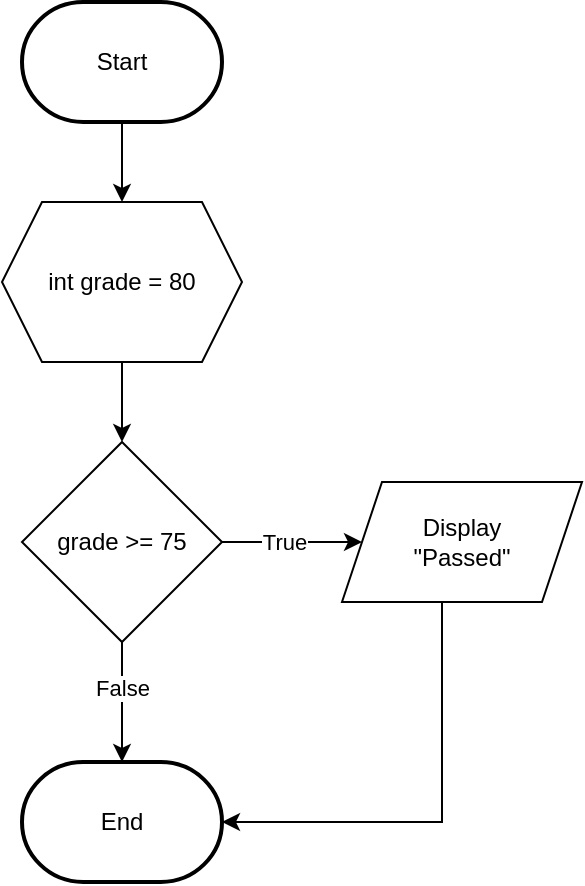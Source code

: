 <mxfile version="24.8.3" pages="6">
  <diagram id="C5RBs43oDa-KdzZeNtuy" name="If">
    <mxGraphModel dx="1009" dy="547" grid="1" gridSize="10" guides="1" tooltips="1" connect="1" arrows="1" fold="1" page="1" pageScale="1" pageWidth="827" pageHeight="1169" math="0" shadow="0">
      <root>
        <mxCell id="WIyWlLk6GJQsqaUBKTNV-0" />
        <mxCell id="WIyWlLk6GJQsqaUBKTNV-1" parent="WIyWlLk6GJQsqaUBKTNV-0" />
        <mxCell id="U6u_kDi3AGG093OxEGTw-5" style="edgeStyle=orthogonalEdgeStyle;rounded=0;orthogonalLoop=1;jettySize=auto;html=1;entryX=0.5;entryY=0;entryDx=0;entryDy=0;" parent="WIyWlLk6GJQsqaUBKTNV-1" source="U6u_kDi3AGG093OxEGTw-2" target="U6u_kDi3AGG093OxEGTw-4" edge="1">
          <mxGeometry relative="1" as="geometry" />
        </mxCell>
        <mxCell id="U6u_kDi3AGG093OxEGTw-2" value="Start" style="strokeWidth=2;html=1;shape=mxgraph.flowchart.terminator;whiteSpace=wrap;" parent="WIyWlLk6GJQsqaUBKTNV-1" vertex="1">
          <mxGeometry x="150" y="190" width="100" height="60" as="geometry" />
        </mxCell>
        <mxCell id="U6u_kDi3AGG093OxEGTw-3" value="End" style="strokeWidth=2;html=1;shape=mxgraph.flowchart.terminator;whiteSpace=wrap;" parent="WIyWlLk6GJQsqaUBKTNV-1" vertex="1">
          <mxGeometry x="150" y="570" width="100" height="60" as="geometry" />
        </mxCell>
        <mxCell id="U6u_kDi3AGG093OxEGTw-7" style="edgeStyle=orthogonalEdgeStyle;rounded=0;orthogonalLoop=1;jettySize=auto;html=1;entryX=0.5;entryY=0;entryDx=0;entryDy=0;" parent="WIyWlLk6GJQsqaUBKTNV-1" source="U6u_kDi3AGG093OxEGTw-4" target="U6u_kDi3AGG093OxEGTw-6" edge="1">
          <mxGeometry relative="1" as="geometry" />
        </mxCell>
        <mxCell id="U6u_kDi3AGG093OxEGTw-4" value="int grade = 80" style="shape=hexagon;perimeter=hexagonPerimeter2;whiteSpace=wrap;html=1;fixedSize=1;" parent="WIyWlLk6GJQsqaUBKTNV-1" vertex="1">
          <mxGeometry x="140" y="290" width="120" height="80" as="geometry" />
        </mxCell>
        <mxCell id="U6u_kDi3AGG093OxEGTw-10" style="edgeStyle=orthogonalEdgeStyle;rounded=0;orthogonalLoop=1;jettySize=auto;html=1;" parent="WIyWlLk6GJQsqaUBKTNV-1" source="U6u_kDi3AGG093OxEGTw-6" target="U6u_kDi3AGG093OxEGTw-9" edge="1">
          <mxGeometry relative="1" as="geometry" />
        </mxCell>
        <mxCell id="rRDlKW93r1YTpkSukqt8-1" value="True" style="edgeLabel;html=1;align=center;verticalAlign=middle;resizable=0;points=[];" parent="U6u_kDi3AGG093OxEGTw-10" vertex="1" connectable="0">
          <mxGeometry x="-0.134" relative="1" as="geometry">
            <mxPoint as="offset" />
          </mxGeometry>
        </mxCell>
        <mxCell id="U6u_kDi3AGG093OxEGTw-6" value="grade &amp;gt;= 75" style="rhombus;whiteSpace=wrap;html=1;" parent="WIyWlLk6GJQsqaUBKTNV-1" vertex="1">
          <mxGeometry x="150" y="410" width="100" height="100" as="geometry" />
        </mxCell>
        <mxCell id="U6u_kDi3AGG093OxEGTw-8" style="edgeStyle=orthogonalEdgeStyle;rounded=0;orthogonalLoop=1;jettySize=auto;html=1;entryX=0.5;entryY=0;entryDx=0;entryDy=0;entryPerimeter=0;" parent="WIyWlLk6GJQsqaUBKTNV-1" source="U6u_kDi3AGG093OxEGTw-6" target="U6u_kDi3AGG093OxEGTw-3" edge="1">
          <mxGeometry relative="1" as="geometry" />
        </mxCell>
        <mxCell id="rRDlKW93r1YTpkSukqt8-2" value="False" style="edgeLabel;html=1;align=center;verticalAlign=middle;resizable=0;points=[];" parent="U6u_kDi3AGG093OxEGTw-8" vertex="1" connectable="0">
          <mxGeometry x="-0.243" relative="1" as="geometry">
            <mxPoint as="offset" />
          </mxGeometry>
        </mxCell>
        <mxCell id="U6u_kDi3AGG093OxEGTw-9" value="Display&lt;div&gt;&quot;Passed&quot;&lt;/div&gt;" style="shape=parallelogram;perimeter=parallelogramPerimeter;whiteSpace=wrap;html=1;fixedSize=1;" parent="WIyWlLk6GJQsqaUBKTNV-1" vertex="1">
          <mxGeometry x="310" y="430" width="120" height="60" as="geometry" />
        </mxCell>
        <mxCell id="U6u_kDi3AGG093OxEGTw-11" style="edgeStyle=orthogonalEdgeStyle;rounded=0;orthogonalLoop=1;jettySize=auto;html=1;entryX=1;entryY=0.5;entryDx=0;entryDy=0;entryPerimeter=0;" parent="WIyWlLk6GJQsqaUBKTNV-1" source="U6u_kDi3AGG093OxEGTw-9" target="U6u_kDi3AGG093OxEGTw-3" edge="1">
          <mxGeometry relative="1" as="geometry">
            <Array as="points">
              <mxPoint x="360" y="600" />
            </Array>
          </mxGeometry>
        </mxCell>
      </root>
    </mxGraphModel>
  </diagram>
  <diagram name="If Else" id="wgRW3ykwmBNnsoXeUPCp">
    <mxGraphModel dx="1009" dy="547" grid="1" gridSize="10" guides="1" tooltips="1" connect="1" arrows="1" fold="1" page="1" pageScale="1" pageWidth="827" pageHeight="1169" math="0" shadow="0">
      <root>
        <mxCell id="HP0GB9q9wchO6ULZUXLa-0" />
        <mxCell id="HP0GB9q9wchO6ULZUXLa-1" parent="HP0GB9q9wchO6ULZUXLa-0" />
        <mxCell id="HP0GB9q9wchO6ULZUXLa-2" style="edgeStyle=orthogonalEdgeStyle;rounded=0;orthogonalLoop=1;jettySize=auto;html=1;entryX=0.5;entryY=0;entryDx=0;entryDy=0;" parent="HP0GB9q9wchO6ULZUXLa-1" source="HP0GB9q9wchO6ULZUXLa-3" target="HP0GB9q9wchO6ULZUXLa-6" edge="1">
          <mxGeometry relative="1" as="geometry" />
        </mxCell>
        <mxCell id="HP0GB9q9wchO6ULZUXLa-3" value="Start" style="strokeWidth=2;html=1;shape=mxgraph.flowchart.terminator;whiteSpace=wrap;" parent="HP0GB9q9wchO6ULZUXLa-1" vertex="1">
          <mxGeometry x="150" y="190" width="100" height="60" as="geometry" />
        </mxCell>
        <mxCell id="HP0GB9q9wchO6ULZUXLa-4" value="End" style="strokeWidth=2;html=1;shape=mxgraph.flowchart.terminator;whiteSpace=wrap;" parent="HP0GB9q9wchO6ULZUXLa-1" vertex="1">
          <mxGeometry x="150" y="670" width="100" height="60" as="geometry" />
        </mxCell>
        <mxCell id="HP0GB9q9wchO6ULZUXLa-5" style="edgeStyle=orthogonalEdgeStyle;rounded=0;orthogonalLoop=1;jettySize=auto;html=1;entryX=0.5;entryY=0;entryDx=0;entryDy=0;" parent="HP0GB9q9wchO6ULZUXLa-1" source="HP0GB9q9wchO6ULZUXLa-6" target="HP0GB9q9wchO6ULZUXLa-8" edge="1">
          <mxGeometry relative="1" as="geometry" />
        </mxCell>
        <mxCell id="HP0GB9q9wchO6ULZUXLa-6" value="int grade = 80" style="shape=hexagon;perimeter=hexagonPerimeter2;whiteSpace=wrap;html=1;fixedSize=1;" parent="HP0GB9q9wchO6ULZUXLa-1" vertex="1">
          <mxGeometry x="140" y="290" width="120" height="80" as="geometry" />
        </mxCell>
        <mxCell id="HP0GB9q9wchO6ULZUXLa-7" style="edgeStyle=orthogonalEdgeStyle;rounded=0;orthogonalLoop=1;jettySize=auto;html=1;" parent="HP0GB9q9wchO6ULZUXLa-1" source="HP0GB9q9wchO6ULZUXLa-8" target="HP0GB9q9wchO6ULZUXLa-10" edge="1">
          <mxGeometry relative="1" as="geometry" />
        </mxCell>
        <mxCell id="XoKDj_YRl34KRhVriMOj-1" value="True" style="edgeLabel;html=1;align=center;verticalAlign=middle;resizable=0;points=[];" parent="HP0GB9q9wchO6ULZUXLa-7" vertex="1" connectable="0">
          <mxGeometry x="-0.138" relative="1" as="geometry">
            <mxPoint as="offset" />
          </mxGeometry>
        </mxCell>
        <mxCell id="HP0GB9q9wchO6ULZUXLa-8" value="grade &amp;gt;= 75" style="rhombus;whiteSpace=wrap;html=1;" parent="HP0GB9q9wchO6ULZUXLa-1" vertex="1">
          <mxGeometry x="150" y="410" width="100" height="100" as="geometry" />
        </mxCell>
        <mxCell id="HP0GB9q9wchO6ULZUXLa-9" style="edgeStyle=orthogonalEdgeStyle;rounded=0;orthogonalLoop=1;jettySize=auto;html=1;entryX=0.5;entryY=0;entryDx=0;entryDy=0;" parent="HP0GB9q9wchO6ULZUXLa-1" source="HP0GB9q9wchO6ULZUXLa-8" target="XoKDj_YRl34KRhVriMOj-3" edge="1">
          <mxGeometry relative="1" as="geometry" />
        </mxCell>
        <mxCell id="YyR-W1f64u2cbG6BlVA1-0" value="False" style="edgeLabel;html=1;align=center;verticalAlign=middle;resizable=0;points=[];" parent="HP0GB9q9wchO6ULZUXLa-9" vertex="1" connectable="0">
          <mxGeometry x="-0.208" relative="1" as="geometry">
            <mxPoint as="offset" />
          </mxGeometry>
        </mxCell>
        <mxCell id="HP0GB9q9wchO6ULZUXLa-10" value="Display&lt;div&gt;&quot;Passed&quot;&lt;/div&gt;" style="shape=parallelogram;perimeter=parallelogramPerimeter;whiteSpace=wrap;html=1;fixedSize=1;" parent="HP0GB9q9wchO6ULZUXLa-1" vertex="1">
          <mxGeometry x="310" y="430" width="120" height="60" as="geometry" />
        </mxCell>
        <mxCell id="HP0GB9q9wchO6ULZUXLa-11" style="edgeStyle=orthogonalEdgeStyle;rounded=0;orthogonalLoop=1;jettySize=auto;html=1;entryX=1;entryY=0.5;entryDx=0;entryDy=0;entryPerimeter=0;" parent="HP0GB9q9wchO6ULZUXLa-1" source="HP0GB9q9wchO6ULZUXLa-10" target="HP0GB9q9wchO6ULZUXLa-4" edge="1">
          <mxGeometry relative="1" as="geometry">
            <Array as="points">
              <mxPoint x="360" y="700" />
            </Array>
          </mxGeometry>
        </mxCell>
        <mxCell id="XoKDj_YRl34KRhVriMOj-3" value="Display&lt;div&gt;&quot;Failed&quot;&lt;/div&gt;" style="shape=parallelogram;perimeter=parallelogramPerimeter;whiteSpace=wrap;html=1;fixedSize=1;" parent="HP0GB9q9wchO6ULZUXLa-1" vertex="1">
          <mxGeometry x="140" y="570" width="120" height="60" as="geometry" />
        </mxCell>
        <mxCell id="YyR-W1f64u2cbG6BlVA1-1" style="edgeStyle=orthogonalEdgeStyle;rounded=0;orthogonalLoop=1;jettySize=auto;html=1;entryX=0.5;entryY=0;entryDx=0;entryDy=0;entryPerimeter=0;" parent="HP0GB9q9wchO6ULZUXLa-1" source="XoKDj_YRl34KRhVriMOj-3" target="HP0GB9q9wchO6ULZUXLa-4" edge="1">
          <mxGeometry relative="1" as="geometry" />
        </mxCell>
      </root>
    </mxGraphModel>
  </diagram>
  <diagram name="Switch" id="S04WwmKPU7ko810WiV1u">
    <mxGraphModel dx="1009" dy="547" grid="1" gridSize="10" guides="1" tooltips="1" connect="1" arrows="1" fold="1" page="1" pageScale="1" pageWidth="827" pageHeight="1169" math="0" shadow="0">
      <root>
        <mxCell id="uFm7R1hayecepRXZf3FI-0" />
        <mxCell id="uFm7R1hayecepRXZf3FI-1" parent="uFm7R1hayecepRXZf3FI-0" />
        <mxCell id="uFm7R1hayecepRXZf3FI-2" style="edgeStyle=orthogonalEdgeStyle;rounded=0;orthogonalLoop=1;jettySize=auto;html=1;entryX=0.5;entryY=0;entryDx=0;entryDy=0;" parent="uFm7R1hayecepRXZf3FI-1" source="uFm7R1hayecepRXZf3FI-3" target="uFm7R1hayecepRXZf3FI-6" edge="1">
          <mxGeometry relative="1" as="geometry" />
        </mxCell>
        <mxCell id="uFm7R1hayecepRXZf3FI-3" value="Start" style="strokeWidth=2;html=1;shape=mxgraph.flowchart.terminator;whiteSpace=wrap;" parent="uFm7R1hayecepRXZf3FI-1" vertex="1">
          <mxGeometry x="150" y="190" width="100" height="60" as="geometry" />
        </mxCell>
        <mxCell id="uFm7R1hayecepRXZf3FI-4" value="End" style="strokeWidth=2;html=1;shape=mxgraph.flowchart.terminator;whiteSpace=wrap;" parent="uFm7R1hayecepRXZf3FI-1" vertex="1">
          <mxGeometry x="150" y="830" width="100" height="60" as="geometry" />
        </mxCell>
        <mxCell id="uFm7R1hayecepRXZf3FI-5" style="edgeStyle=orthogonalEdgeStyle;rounded=0;orthogonalLoop=1;jettySize=auto;html=1;entryX=0.5;entryY=0;entryDx=0;entryDy=0;" parent="uFm7R1hayecepRXZf3FI-1" source="uFm7R1hayecepRXZf3FI-6" target="uFm7R1hayecepRXZf3FI-8" edge="1">
          <mxGeometry relative="1" as="geometry" />
        </mxCell>
        <mxCell id="uFm7R1hayecepRXZf3FI-6" value="int grade" style="shape=hexagon;perimeter=hexagonPerimeter2;whiteSpace=wrap;html=1;fixedSize=1;" parent="uFm7R1hayecepRXZf3FI-1" vertex="1">
          <mxGeometry x="140" y="290" width="120" height="80" as="geometry" />
        </mxCell>
        <mxCell id="uFm7R1hayecepRXZf3FI-7" style="edgeStyle=orthogonalEdgeStyle;rounded=0;orthogonalLoop=1;jettySize=auto;html=1;" parent="uFm7R1hayecepRXZf3FI-1" source="uFm7R1hayecepRXZf3FI-8" target="uFm7R1hayecepRXZf3FI-10" edge="1">
          <mxGeometry relative="1" as="geometry" />
        </mxCell>
        <mxCell id="S2YscIBGtdLN4zWIDV8S-4" value="True" style="edgeLabel;html=1;align=center;verticalAlign=middle;resizable=0;points=[];" parent="uFm7R1hayecepRXZf3FI-7" vertex="1" connectable="0">
          <mxGeometry x="-0.076" relative="1" as="geometry">
            <mxPoint as="offset" />
          </mxGeometry>
        </mxCell>
        <mxCell id="uFm7R1hayecepRXZf3FI-8" value="case 1" style="rhombus;whiteSpace=wrap;html=1;" parent="uFm7R1hayecepRXZf3FI-1" vertex="1">
          <mxGeometry x="150" y="410" width="100" height="100" as="geometry" />
        </mxCell>
        <mxCell id="uFm7R1hayecepRXZf3FI-9" style="edgeStyle=orthogonalEdgeStyle;rounded=0;orthogonalLoop=1;jettySize=auto;html=1;entryX=0.5;entryY=0;entryDx=0;entryDy=0;" parent="uFm7R1hayecepRXZf3FI-1" source="uFm7R1hayecepRXZf3FI-8" target="I5yKDLQ5YA2egcF0Fvhx-0" edge="1">
          <mxGeometry relative="1" as="geometry" />
        </mxCell>
        <mxCell id="S2YscIBGtdLN4zWIDV8S-6" value="False" style="edgeLabel;html=1;align=center;verticalAlign=middle;resizable=0;points=[];" parent="uFm7R1hayecepRXZf3FI-9" vertex="1" connectable="0">
          <mxGeometry x="-0.165" relative="1" as="geometry">
            <mxPoint as="offset" />
          </mxGeometry>
        </mxCell>
        <mxCell id="uFm7R1hayecepRXZf3FI-10" value="Display&lt;div&gt;&quot;Passed&quot;&lt;/div&gt;" style="shape=parallelogram;perimeter=parallelogramPerimeter;whiteSpace=wrap;html=1;fixedSize=1;" parent="uFm7R1hayecepRXZf3FI-1" vertex="1">
          <mxGeometry x="310" y="430" width="120" height="60" as="geometry" />
        </mxCell>
        <mxCell id="uFm7R1hayecepRXZf3FI-11" style="edgeStyle=orthogonalEdgeStyle;rounded=0;orthogonalLoop=1;jettySize=auto;html=1;entryX=1;entryY=0.5;entryDx=0;entryDy=0;entryPerimeter=0;exitX=1;exitY=0.5;exitDx=0;exitDy=0;" parent="uFm7R1hayecepRXZf3FI-1" source="uFm7R1hayecepRXZf3FI-10" target="uFm7R1hayecepRXZf3FI-4" edge="1">
          <mxGeometry relative="1" as="geometry">
            <Array as="points">
              <mxPoint x="480" y="460" />
              <mxPoint x="480" y="860" />
            </Array>
            <mxPoint x="390" y="520" as="sourcePoint" />
          </mxGeometry>
        </mxCell>
        <mxCell id="I5yKDLQ5YA2egcF0Fvhx-6" style="edgeStyle=orthogonalEdgeStyle;rounded=0;orthogonalLoop=1;jettySize=auto;html=1;entryX=0.5;entryY=0;entryDx=0;entryDy=0;" parent="uFm7R1hayecepRXZf3FI-1" source="I5yKDLQ5YA2egcF0Fvhx-0" target="I5yKDLQ5YA2egcF0Fvhx-5" edge="1">
          <mxGeometry relative="1" as="geometry" />
        </mxCell>
        <mxCell id="S2YscIBGtdLN4zWIDV8S-8" value="False" style="edgeLabel;html=1;align=center;verticalAlign=middle;resizable=0;points=[];" parent="I5yKDLQ5YA2egcF0Fvhx-6" vertex="1" connectable="0">
          <mxGeometry x="-0.091" relative="1" as="geometry">
            <mxPoint as="offset" />
          </mxGeometry>
        </mxCell>
        <mxCell id="I5yKDLQ5YA2egcF0Fvhx-8" style="edgeStyle=orthogonalEdgeStyle;rounded=0;orthogonalLoop=1;jettySize=auto;html=1;entryX=0;entryY=0.5;entryDx=0;entryDy=0;" parent="uFm7R1hayecepRXZf3FI-1" source="I5yKDLQ5YA2egcF0Fvhx-0" target="I5yKDLQ5YA2egcF0Fvhx-7" edge="1">
          <mxGeometry relative="1" as="geometry" />
        </mxCell>
        <mxCell id="S2YscIBGtdLN4zWIDV8S-10" value="True" style="edgeLabel;html=1;align=center;verticalAlign=middle;resizable=0;points=[];" parent="I5yKDLQ5YA2egcF0Fvhx-8" vertex="1" connectable="0">
          <mxGeometry x="-0.15" y="1" relative="1" as="geometry">
            <mxPoint as="offset" />
          </mxGeometry>
        </mxCell>
        <mxCell id="I5yKDLQ5YA2egcF0Fvhx-0" value="case 2" style="rhombus;whiteSpace=wrap;html=1;" parent="uFm7R1hayecepRXZf3FI-1" vertex="1">
          <mxGeometry x="150" y="570" width="100" height="100" as="geometry" />
        </mxCell>
        <mxCell id="I5yKDLQ5YA2egcF0Fvhx-5" value="Display&lt;div&gt;&quot;Invalid grade&quot;&lt;/div&gt;" style="shape=parallelogram;perimeter=parallelogramPerimeter;whiteSpace=wrap;html=1;fixedSize=1;" parent="uFm7R1hayecepRXZf3FI-1" vertex="1">
          <mxGeometry x="140" y="730" width="120" height="60" as="geometry" />
        </mxCell>
        <mxCell id="I5yKDLQ5YA2egcF0Fvhx-7" value="Display&lt;div&gt;&quot;Failed&quot;&lt;/div&gt;" style="shape=parallelogram;perimeter=parallelogramPerimeter;whiteSpace=wrap;html=1;fixedSize=1;" parent="uFm7R1hayecepRXZf3FI-1" vertex="1">
          <mxGeometry x="310" y="590" width="120" height="60" as="geometry" />
        </mxCell>
        <mxCell id="I5yKDLQ5YA2egcF0Fvhx-9" style="edgeStyle=orthogonalEdgeStyle;rounded=0;orthogonalLoop=1;jettySize=auto;html=1;entryX=1;entryY=0.5;entryDx=0;entryDy=0;entryPerimeter=0;" parent="uFm7R1hayecepRXZf3FI-1" source="I5yKDLQ5YA2egcF0Fvhx-7" target="uFm7R1hayecepRXZf3FI-4" edge="1">
          <mxGeometry relative="1" as="geometry">
            <Array as="points">
              <mxPoint x="480" y="620" />
              <mxPoint x="480" y="860" />
            </Array>
          </mxGeometry>
        </mxCell>
        <mxCell id="I5yKDLQ5YA2egcF0Fvhx-10" style="edgeStyle=orthogonalEdgeStyle;rounded=0;orthogonalLoop=1;jettySize=auto;html=1;entryX=0.5;entryY=0;entryDx=0;entryDy=0;entryPerimeter=0;" parent="uFm7R1hayecepRXZf3FI-1" source="I5yKDLQ5YA2egcF0Fvhx-5" target="uFm7R1hayecepRXZf3FI-4" edge="1">
          <mxGeometry relative="1" as="geometry" />
        </mxCell>
      </root>
    </mxGraphModel>
  </diagram>
  <diagram name="For" id="QUAe-ksvKjDs5myJ_4xY">
    <mxGraphModel dx="404" dy="219" grid="1" gridSize="10" guides="1" tooltips="1" connect="1" arrows="1" fold="1" page="1" pageScale="1" pageWidth="827" pageHeight="1169" math="0" shadow="0">
      <root>
        <mxCell id="CqQGkMekEgwE-K7OSCcw-0" />
        <mxCell id="CqQGkMekEgwE-K7OSCcw-1" parent="CqQGkMekEgwE-K7OSCcw-0" />
        <mxCell id="CqQGkMekEgwE-K7OSCcw-2" style="edgeStyle=orthogonalEdgeStyle;rounded=0;orthogonalLoop=1;jettySize=auto;html=1;entryX=0.5;entryY=0;entryDx=0;entryDy=0;" parent="CqQGkMekEgwE-K7OSCcw-1" source="CqQGkMekEgwE-K7OSCcw-3" target="CqQGkMekEgwE-K7OSCcw-6" edge="1">
          <mxGeometry relative="1" as="geometry" />
        </mxCell>
        <mxCell id="CqQGkMekEgwE-K7OSCcw-3" value="Start" style="strokeWidth=2;html=1;shape=mxgraph.flowchart.terminator;whiteSpace=wrap;" parent="CqQGkMekEgwE-K7OSCcw-1" vertex="1">
          <mxGeometry x="150" y="190" width="100" height="60" as="geometry" />
        </mxCell>
        <mxCell id="CqQGkMekEgwE-K7OSCcw-4" value="End" style="strokeWidth=2;html=1;shape=mxgraph.flowchart.terminator;whiteSpace=wrap;" parent="CqQGkMekEgwE-K7OSCcw-1" vertex="1">
          <mxGeometry x="150" y="770" width="100" height="60" as="geometry" />
        </mxCell>
        <mxCell id="fSODvsb5ZVVxfZIe8YPe-0" style="edgeStyle=orthogonalEdgeStyle;rounded=0;orthogonalLoop=1;jettySize=auto;html=1;entryX=0.5;entryY=0;entryDx=0;entryDy=0;" parent="CqQGkMekEgwE-K7OSCcw-1" source="CqQGkMekEgwE-K7OSCcw-6" target="CqQGkMekEgwE-K7OSCcw-9" edge="1">
          <mxGeometry relative="1" as="geometry" />
        </mxCell>
        <mxCell id="CqQGkMekEgwE-K7OSCcw-6" value="int i = 0" style="shape=hexagon;perimeter=hexagonPerimeter2;whiteSpace=wrap;html=1;fixedSize=1;" parent="CqQGkMekEgwE-K7OSCcw-1" vertex="1">
          <mxGeometry x="140" y="290" width="120" height="80" as="geometry" />
        </mxCell>
        <mxCell id="CqQGkMekEgwE-K7OSCcw-7" style="edgeStyle=orthogonalEdgeStyle;rounded=0;orthogonalLoop=1;jettySize=auto;html=1;exitX=0.5;exitY=1;exitDx=0;exitDy=0;entryX=0.5;entryY=0;entryDx=0;entryDy=0;" parent="CqQGkMekEgwE-K7OSCcw-1" source="CqQGkMekEgwE-K7OSCcw-9" target="EWHEcCJOODaxURXab4ZX-0" edge="1">
          <mxGeometry relative="1" as="geometry">
            <mxPoint x="280" y="640" as="sourcePoint" />
          </mxGeometry>
        </mxCell>
        <mxCell id="CqQGkMekEgwE-K7OSCcw-8" value="True" style="edgeLabel;html=1;align=center;verticalAlign=middle;resizable=0;points=[];" parent="CqQGkMekEgwE-K7OSCcw-7" vertex="1" connectable="0">
          <mxGeometry x="-0.076" relative="1" as="geometry">
            <mxPoint as="offset" />
          </mxGeometry>
        </mxCell>
        <mxCell id="CqQGkMekEgwE-K7OSCcw-9" value="i &amp;lt; 11" style="rhombus;whiteSpace=wrap;html=1;" parent="CqQGkMekEgwE-K7OSCcw-1" vertex="1">
          <mxGeometry x="150" y="420" width="100" height="100" as="geometry" />
        </mxCell>
        <mxCell id="CqQGkMekEgwE-K7OSCcw-10" style="edgeStyle=orthogonalEdgeStyle;rounded=0;orthogonalLoop=1;jettySize=auto;html=1;exitX=1;exitY=0.5;exitDx=0;exitDy=0;entryX=1;entryY=0.5;entryDx=0;entryDy=0;entryPerimeter=0;" parent="CqQGkMekEgwE-K7OSCcw-1" source="CqQGkMekEgwE-K7OSCcw-9" target="CqQGkMekEgwE-K7OSCcw-4" edge="1">
          <mxGeometry relative="1" as="geometry">
            <mxPoint x="240" y="780" as="targetPoint" />
            <Array as="points">
              <mxPoint x="300" y="470" />
              <mxPoint x="300" y="800" />
            </Array>
          </mxGeometry>
        </mxCell>
        <mxCell id="fSODvsb5ZVVxfZIe8YPe-4" value="False" style="edgeLabel;html=1;align=center;verticalAlign=middle;resizable=0;points=[];" parent="CqQGkMekEgwE-K7OSCcw-10" vertex="1" connectable="0">
          <mxGeometry x="-0.887" relative="1" as="geometry">
            <mxPoint as="offset" />
          </mxGeometry>
        </mxCell>
        <mxCell id="kgrHuevfT3K_tizBWdnm-0" style="edgeStyle=orthogonalEdgeStyle;rounded=0;orthogonalLoop=1;jettySize=auto;html=1;entryX=0;entryY=0.5;entryDx=0;entryDy=0;" edge="1" parent="CqQGkMekEgwE-K7OSCcw-1" source="CqQGkMekEgwE-K7OSCcw-12" target="CqQGkMekEgwE-K7OSCcw-9">
          <mxGeometry relative="1" as="geometry">
            <Array as="points">
              <mxPoint x="100" y="710" />
              <mxPoint x="100" y="470" />
            </Array>
          </mxGeometry>
        </mxCell>
        <mxCell id="CqQGkMekEgwE-K7OSCcw-12" value="&lt;font face=&quot;Helvetica&quot; style=&quot;font-size: 12px;&quot;&gt;Display&lt;/font&gt;&lt;div&gt;&lt;font face=&quot;Helvetica&quot; style=&quot;font-size: 12px;&quot;&gt;&quot;Iteration i&quot;&lt;/font&gt;&lt;/div&gt;" style="shape=parallelogram;perimeter=parallelogramPerimeter;whiteSpace=wrap;html=1;fixedSize=1;" parent="CqQGkMekEgwE-K7OSCcw-1" vertex="1">
          <mxGeometry x="140" y="680" width="120" height="60" as="geometry" />
        </mxCell>
        <mxCell id="fSODvsb5ZVVxfZIe8YPe-2" style="edgeStyle=orthogonalEdgeStyle;rounded=0;orthogonalLoop=1;jettySize=auto;html=1;entryX=0.5;entryY=0;entryDx=0;entryDy=0;" parent="CqQGkMekEgwE-K7OSCcw-1" source="EWHEcCJOODaxURXab4ZX-0" target="CqQGkMekEgwE-K7OSCcw-12" edge="1">
          <mxGeometry relative="1" as="geometry" />
        </mxCell>
        <mxCell id="EWHEcCJOODaxURXab4ZX-0" value="i++" style="rounded=0;whiteSpace=wrap;html=1;" parent="CqQGkMekEgwE-K7OSCcw-1" vertex="1">
          <mxGeometry x="140" y="580" width="120" height="60" as="geometry" />
        </mxCell>
      </root>
    </mxGraphModel>
  </diagram>
  <diagram name="While" id="Kka7VBgr45ytDvkK4Pmx">
    <mxGraphModel dx="1441" dy="781" grid="1" gridSize="10" guides="1" tooltips="1" connect="1" arrows="1" fold="1" page="1" pageScale="1" pageWidth="827" pageHeight="1169" math="0" shadow="0">
      <root>
        <mxCell id="nUCHJ1DqK8qAW2LCkv4e-0" />
        <mxCell id="nUCHJ1DqK8qAW2LCkv4e-1" parent="nUCHJ1DqK8qAW2LCkv4e-0" />
        <mxCell id="nUCHJ1DqK8qAW2LCkv4e-2" style="edgeStyle=orthogonalEdgeStyle;rounded=0;orthogonalLoop=1;jettySize=auto;html=1;entryX=0.5;entryY=0;entryDx=0;entryDy=0;" parent="nUCHJ1DqK8qAW2LCkv4e-1" source="nUCHJ1DqK8qAW2LCkv4e-3" target="nUCHJ1DqK8qAW2LCkv4e-6" edge="1">
          <mxGeometry relative="1" as="geometry" />
        </mxCell>
        <mxCell id="nUCHJ1DqK8qAW2LCkv4e-3" value="Start" style="strokeWidth=2;html=1;shape=mxgraph.flowchart.terminator;whiteSpace=wrap;" parent="nUCHJ1DqK8qAW2LCkv4e-1" vertex="1">
          <mxGeometry x="150" y="190" width="100" height="60" as="geometry" />
        </mxCell>
        <mxCell id="nUCHJ1DqK8qAW2LCkv4e-4" value="End" style="strokeWidth=2;html=1;shape=mxgraph.flowchart.terminator;whiteSpace=wrap;" parent="nUCHJ1DqK8qAW2LCkv4e-1" vertex="1">
          <mxGeometry x="150" y="860" width="100" height="60" as="geometry" />
        </mxCell>
        <mxCell id="nUCHJ1DqK8qAW2LCkv4e-5" style="edgeStyle=orthogonalEdgeStyle;rounded=0;orthogonalLoop=1;jettySize=auto;html=1;entryX=0.5;entryY=0;entryDx=0;entryDy=0;" parent="nUCHJ1DqK8qAW2LCkv4e-1" source="nUCHJ1DqK8qAW2LCkv4e-6" target="h5Gn4j_is8i4wwEHsU29-0" edge="1">
          <mxGeometry relative="1" as="geometry" />
        </mxCell>
        <mxCell id="nUCHJ1DqK8qAW2LCkv4e-6" value="&lt;font style=&quot;font-size: 14px;&quot;&gt;int i&lt;/font&gt;" style="shape=hexagon;perimeter=hexagonPerimeter2;whiteSpace=wrap;html=1;fixedSize=1;" parent="nUCHJ1DqK8qAW2LCkv4e-1" vertex="1">
          <mxGeometry x="140" y="290" width="120" height="80" as="geometry" />
        </mxCell>
        <mxCell id="nUCHJ1DqK8qAW2LCkv4e-7" style="edgeStyle=orthogonalEdgeStyle;rounded=0;orthogonalLoop=1;jettySize=auto;html=1;" parent="nUCHJ1DqK8qAW2LCkv4e-1" source="nUCHJ1DqK8qAW2LCkv4e-9" target="nUCHJ1DqK8qAW2LCkv4e-12" edge="1">
          <mxGeometry relative="1" as="geometry" />
        </mxCell>
        <mxCell id="nUCHJ1DqK8qAW2LCkv4e-8" value="True" style="edgeLabel;html=1;align=center;verticalAlign=middle;resizable=0;points=[];" parent="nUCHJ1DqK8qAW2LCkv4e-7" vertex="1" connectable="0">
          <mxGeometry x="-0.076" relative="1" as="geometry">
            <mxPoint as="offset" />
          </mxGeometry>
        </mxCell>
        <mxCell id="nUCHJ1DqK8qAW2LCkv4e-9" value="i &amp;lt;= 5" style="rhombus;whiteSpace=wrap;html=1;" parent="nUCHJ1DqK8qAW2LCkv4e-1" vertex="1">
          <mxGeometry x="150" y="510" width="100" height="100" as="geometry" />
        </mxCell>
        <mxCell id="T5M41y3vu_cajMUqT_VU-5" style="edgeStyle=orthogonalEdgeStyle;rounded=0;orthogonalLoop=1;jettySize=auto;html=1;entryX=0;entryY=0.5;entryDx=0;entryDy=0;exitX=0;exitY=0.5;exitDx=0;exitDy=0;" parent="nUCHJ1DqK8qAW2LCkv4e-1" source="3fqmNBNT8Uh5_U0RIkRH-1" target="nUCHJ1DqK8qAW2LCkv4e-9" edge="1">
          <mxGeometry relative="1" as="geometry">
            <Array as="points">
              <mxPoint x="110" y="790" />
              <mxPoint x="110" y="560" />
            </Array>
          </mxGeometry>
        </mxCell>
        <mxCell id="0EWlToUFyNo_dqCqDbIh-0" style="edgeStyle=orthogonalEdgeStyle;rounded=0;orthogonalLoop=1;jettySize=auto;html=1;entryX=0.5;entryY=0;entryDx=0;entryDy=0;" edge="1" parent="nUCHJ1DqK8qAW2LCkv4e-1" source="nUCHJ1DqK8qAW2LCkv4e-12" target="3fqmNBNT8Uh5_U0RIkRH-1">
          <mxGeometry relative="1" as="geometry" />
        </mxCell>
        <mxCell id="nUCHJ1DqK8qAW2LCkv4e-12" value="&lt;font face=&quot;Helvetica&quot; style=&quot;font-size: 12px;&quot;&gt;Display&amp;nbsp;&lt;/font&gt;&lt;div&gt;&lt;span data-darkreader-inline-bgcolor=&quot;&quot; style=&quot;background-color: initial; --darkreader-inline-bgcolor: initial;&quot;&gt;&quot;Value of i:&amp;nbsp; i&quot;&lt;font style=&quot;--darkreader-inline-color: #e8e6e3;&quot; data-darkreader-inline-color=&quot;&quot; face=&quot;Courier New&quot; color=&quot;#000000&quot;&gt;&lt;span style=&quot;font-size: 10pt;&quot;&gt;&amp;nbsp;&lt;/span&gt;&lt;/font&gt;&lt;/span&gt;&lt;/div&gt;" style="shape=parallelogram;perimeter=parallelogramPerimeter;whiteSpace=wrap;html=1;fixedSize=1;" parent="nUCHJ1DqK8qAW2LCkv4e-1" vertex="1">
          <mxGeometry x="140" y="660" width="120" height="60" as="geometry" />
        </mxCell>
        <mxCell id="T5M41y3vu_cajMUqT_VU-3" style="edgeStyle=orthogonalEdgeStyle;rounded=0;orthogonalLoop=1;jettySize=auto;html=1;entryX=1;entryY=0.5;entryDx=0;entryDy=0;entryPerimeter=0;" parent="nUCHJ1DqK8qAW2LCkv4e-1" source="nUCHJ1DqK8qAW2LCkv4e-9" target="nUCHJ1DqK8qAW2LCkv4e-4" edge="1">
          <mxGeometry relative="1" as="geometry">
            <Array as="points">
              <mxPoint x="300" y="560" />
              <mxPoint x="300" y="890" />
            </Array>
          </mxGeometry>
        </mxCell>
        <mxCell id="0EWlToUFyNo_dqCqDbIh-2" value="False" style="edgeLabel;html=1;align=center;verticalAlign=middle;resizable=0;points=[];" vertex="1" connectable="0" parent="T5M41y3vu_cajMUqT_VU-3">
          <mxGeometry x="-0.882" relative="1" as="geometry">
            <mxPoint as="offset" />
          </mxGeometry>
        </mxCell>
        <mxCell id="3fqmNBNT8Uh5_U0RIkRH-0" style="edgeStyle=orthogonalEdgeStyle;rounded=0;orthogonalLoop=1;jettySize=auto;html=1;entryX=0.5;entryY=0;entryDx=0;entryDy=0;" edge="1" parent="nUCHJ1DqK8qAW2LCkv4e-1" source="h5Gn4j_is8i4wwEHsU29-0" target="nUCHJ1DqK8qAW2LCkv4e-9">
          <mxGeometry relative="1" as="geometry" />
        </mxCell>
        <mxCell id="h5Gn4j_is8i4wwEHsU29-0" value="Input&amp;nbsp;&lt;span data-darkreader-inline-color=&quot;&quot; data-darkreader-inline-bgcolor=&quot;&quot; style=&quot;background-color: initial; color: rgb(0, 0, 0); --darkreader-inline-bgcolor: initial; --darkreader-inline-color: #e8e6e3;&quot;&gt;i&lt;/span&gt;" style="shape=parallelogram;perimeter=parallelogramPerimeter;whiteSpace=wrap;html=1;fixedSize=1;" parent="nUCHJ1DqK8qAW2LCkv4e-1" vertex="1">
          <mxGeometry x="140" y="410" width="120" height="60" as="geometry" />
        </mxCell>
        <mxCell id="3fqmNBNT8Uh5_U0RIkRH-1" value="i++" style="rounded=0;whiteSpace=wrap;html=1;" vertex="1" parent="nUCHJ1DqK8qAW2LCkv4e-1">
          <mxGeometry x="140" y="760" width="120" height="60" as="geometry" />
        </mxCell>
      </root>
    </mxGraphModel>
  </diagram>
  <diagram name="Do-while" id="TRCou-MiWkirjUwMcTql">
    <mxGraphModel dx="1009" dy="547" grid="1" gridSize="10" guides="1" tooltips="1" connect="1" arrows="1" fold="1" page="1" pageScale="1" pageWidth="827" pageHeight="1169" math="0" shadow="0">
      <root>
        <mxCell id="fhmaVaJ6oNxYEKZVgWRT-0" />
        <mxCell id="fhmaVaJ6oNxYEKZVgWRT-1" parent="fhmaVaJ6oNxYEKZVgWRT-0" />
        <mxCell id="fhmaVaJ6oNxYEKZVgWRT-2" style="edgeStyle=orthogonalEdgeStyle;rounded=0;orthogonalLoop=1;jettySize=auto;html=1;entryX=0.5;entryY=0;entryDx=0;entryDy=0;" parent="fhmaVaJ6oNxYEKZVgWRT-1" source="fhmaVaJ6oNxYEKZVgWRT-3" target="fhmaVaJ6oNxYEKZVgWRT-6" edge="1">
          <mxGeometry relative="1" as="geometry" />
        </mxCell>
        <mxCell id="fhmaVaJ6oNxYEKZVgWRT-3" value="Start" style="strokeWidth=2;html=1;shape=mxgraph.flowchart.terminator;whiteSpace=wrap;" parent="fhmaVaJ6oNxYEKZVgWRT-1" vertex="1">
          <mxGeometry x="150" y="190" width="100" height="60" as="geometry" />
        </mxCell>
        <mxCell id="fhmaVaJ6oNxYEKZVgWRT-4" value="End" style="strokeWidth=2;html=1;shape=mxgraph.flowchart.terminator;whiteSpace=wrap;" parent="fhmaVaJ6oNxYEKZVgWRT-1" vertex="1">
          <mxGeometry x="150" y="770" width="100" height="60" as="geometry" />
        </mxCell>
        <mxCell id="fhmaVaJ6oNxYEKZVgWRT-5" style="edgeStyle=orthogonalEdgeStyle;rounded=0;orthogonalLoop=1;jettySize=auto;html=1;entryX=0.5;entryY=0;entryDx=0;entryDy=0;" parent="fhmaVaJ6oNxYEKZVgWRT-1" source="fhmaVaJ6oNxYEKZVgWRT-6" target="fhmaVaJ6oNxYEKZVgWRT-11" edge="1">
          <mxGeometry relative="1" as="geometry" />
        </mxCell>
        <mxCell id="fhmaVaJ6oNxYEKZVgWRT-6" value="int i" style="shape=hexagon;perimeter=hexagonPerimeter2;whiteSpace=wrap;html=1;fixedSize=1;" parent="fhmaVaJ6oNxYEKZVgWRT-1" vertex="1">
          <mxGeometry x="140" y="290" width="120" height="80" as="geometry" />
        </mxCell>
        <mxCell id="gIwPula5FX9QxZbEh8P2-2" style="edgeStyle=orthogonalEdgeStyle;rounded=0;orthogonalLoop=1;jettySize=auto;html=1;entryX=1;entryY=0.5;entryDx=0;entryDy=0;" parent="fhmaVaJ6oNxYEKZVgWRT-1" source="fhmaVaJ6oNxYEKZVgWRT-9" target="fhmaVaJ6oNxYEKZVgWRT-11" edge="1">
          <mxGeometry relative="1" as="geometry">
            <Array as="points">
              <mxPoint x="300" y="660" />
              <mxPoint x="300" y="440" />
            </Array>
            <mxPoint x="250" y="540" as="targetPoint" />
          </mxGeometry>
        </mxCell>
        <mxCell id="gIwPula5FX9QxZbEh8P2-4" value="True" style="edgeLabel;html=1;align=center;verticalAlign=middle;resizable=0;points=[];" parent="gIwPula5FX9QxZbEh8P2-2" vertex="1" connectable="0">
          <mxGeometry x="-0.778" relative="1" as="geometry">
            <mxPoint as="offset" />
          </mxGeometry>
        </mxCell>
        <mxCell id="aULCmZbbjh3GE5a69HI4-5" style="edgeStyle=orthogonalEdgeStyle;rounded=0;orthogonalLoop=1;jettySize=auto;html=1;exitX=0.5;exitY=1;exitDx=0;exitDy=0;entryX=0.5;entryY=0;entryDx=0;entryDy=0;" edge="1" parent="fhmaVaJ6oNxYEKZVgWRT-1" source="fhmaVaJ6oNxYEKZVgWRT-11" target="aULCmZbbjh3GE5a69HI4-0">
          <mxGeometry relative="1" as="geometry" />
        </mxCell>
        <mxCell id="fhmaVaJ6oNxYEKZVgWRT-9" value="i &amp;lt; 11" style="rhombus;whiteSpace=wrap;html=1;" parent="fhmaVaJ6oNxYEKZVgWRT-1" vertex="1">
          <mxGeometry x="150" y="610" width="100" height="100" as="geometry" />
        </mxCell>
        <mxCell id="fhmaVaJ6oNxYEKZVgWRT-11" value="&lt;font face=&quot;Helvetica&quot; style=&quot;font-size: 12px;&quot;&gt;Display&lt;/font&gt;&lt;div&gt;&lt;font face=&quot;Helvetica&quot; style=&quot;font-size: 12px;&quot;&gt;&quot;Iteration-i&quot;&lt;/font&gt;&lt;/div&gt;" style="shape=parallelogram;perimeter=parallelogramPerimeter;whiteSpace=wrap;html=1;fixedSize=1;" parent="fhmaVaJ6oNxYEKZVgWRT-1" vertex="1">
          <mxGeometry x="140" y="410" width="120" height="60" as="geometry" />
        </mxCell>
        <mxCell id="gIwPula5FX9QxZbEh8P2-0" style="edgeStyle=orthogonalEdgeStyle;rounded=0;orthogonalLoop=1;jettySize=auto;html=1;entryX=0.5;entryY=0;entryDx=0;entryDy=0;entryPerimeter=0;" parent="fhmaVaJ6oNxYEKZVgWRT-1" source="fhmaVaJ6oNxYEKZVgWRT-9" target="fhmaVaJ6oNxYEKZVgWRT-4" edge="1">
          <mxGeometry relative="1" as="geometry" />
        </mxCell>
        <mxCell id="gIwPula5FX9QxZbEh8P2-1" value="False" style="edgeLabel;html=1;align=center;verticalAlign=middle;resizable=0;points=[];" parent="gIwPula5FX9QxZbEh8P2-0" vertex="1" connectable="0">
          <mxGeometry x="-0.155" y="-1" relative="1" as="geometry">
            <mxPoint as="offset" />
          </mxGeometry>
        </mxCell>
        <mxCell id="aULCmZbbjh3GE5a69HI4-6" style="edgeStyle=orthogonalEdgeStyle;rounded=0;orthogonalLoop=1;jettySize=auto;html=1;entryX=0.5;entryY=0;entryDx=0;entryDy=0;" edge="1" parent="fhmaVaJ6oNxYEKZVgWRT-1" source="aULCmZbbjh3GE5a69HI4-0" target="fhmaVaJ6oNxYEKZVgWRT-9">
          <mxGeometry relative="1" as="geometry" />
        </mxCell>
        <mxCell id="aULCmZbbjh3GE5a69HI4-0" value="i++" style="rounded=0;whiteSpace=wrap;html=1;" vertex="1" parent="fhmaVaJ6oNxYEKZVgWRT-1">
          <mxGeometry x="140" y="510" width="120" height="60" as="geometry" />
        </mxCell>
      </root>
    </mxGraphModel>
  </diagram>
</mxfile>
